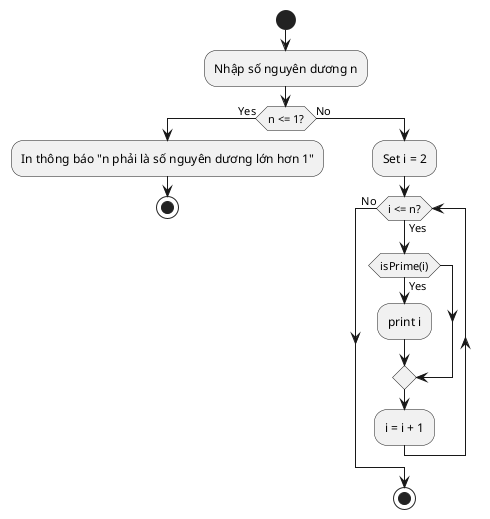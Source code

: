 @startuml 3d
start
:Nhập số nguyên dương n;
if (n <= 1?) then (Yes)
:In thông báo "n phải là số nguyên dương lớn hơn 1";
stop
else (No)
:Set i = 2;
while (i <= n?) is (Yes)
    if (isPrime(i)) then (Yes)
        :print i;
    endif
    :i = i + 1;
endwhile (No)
stop
@enduml
